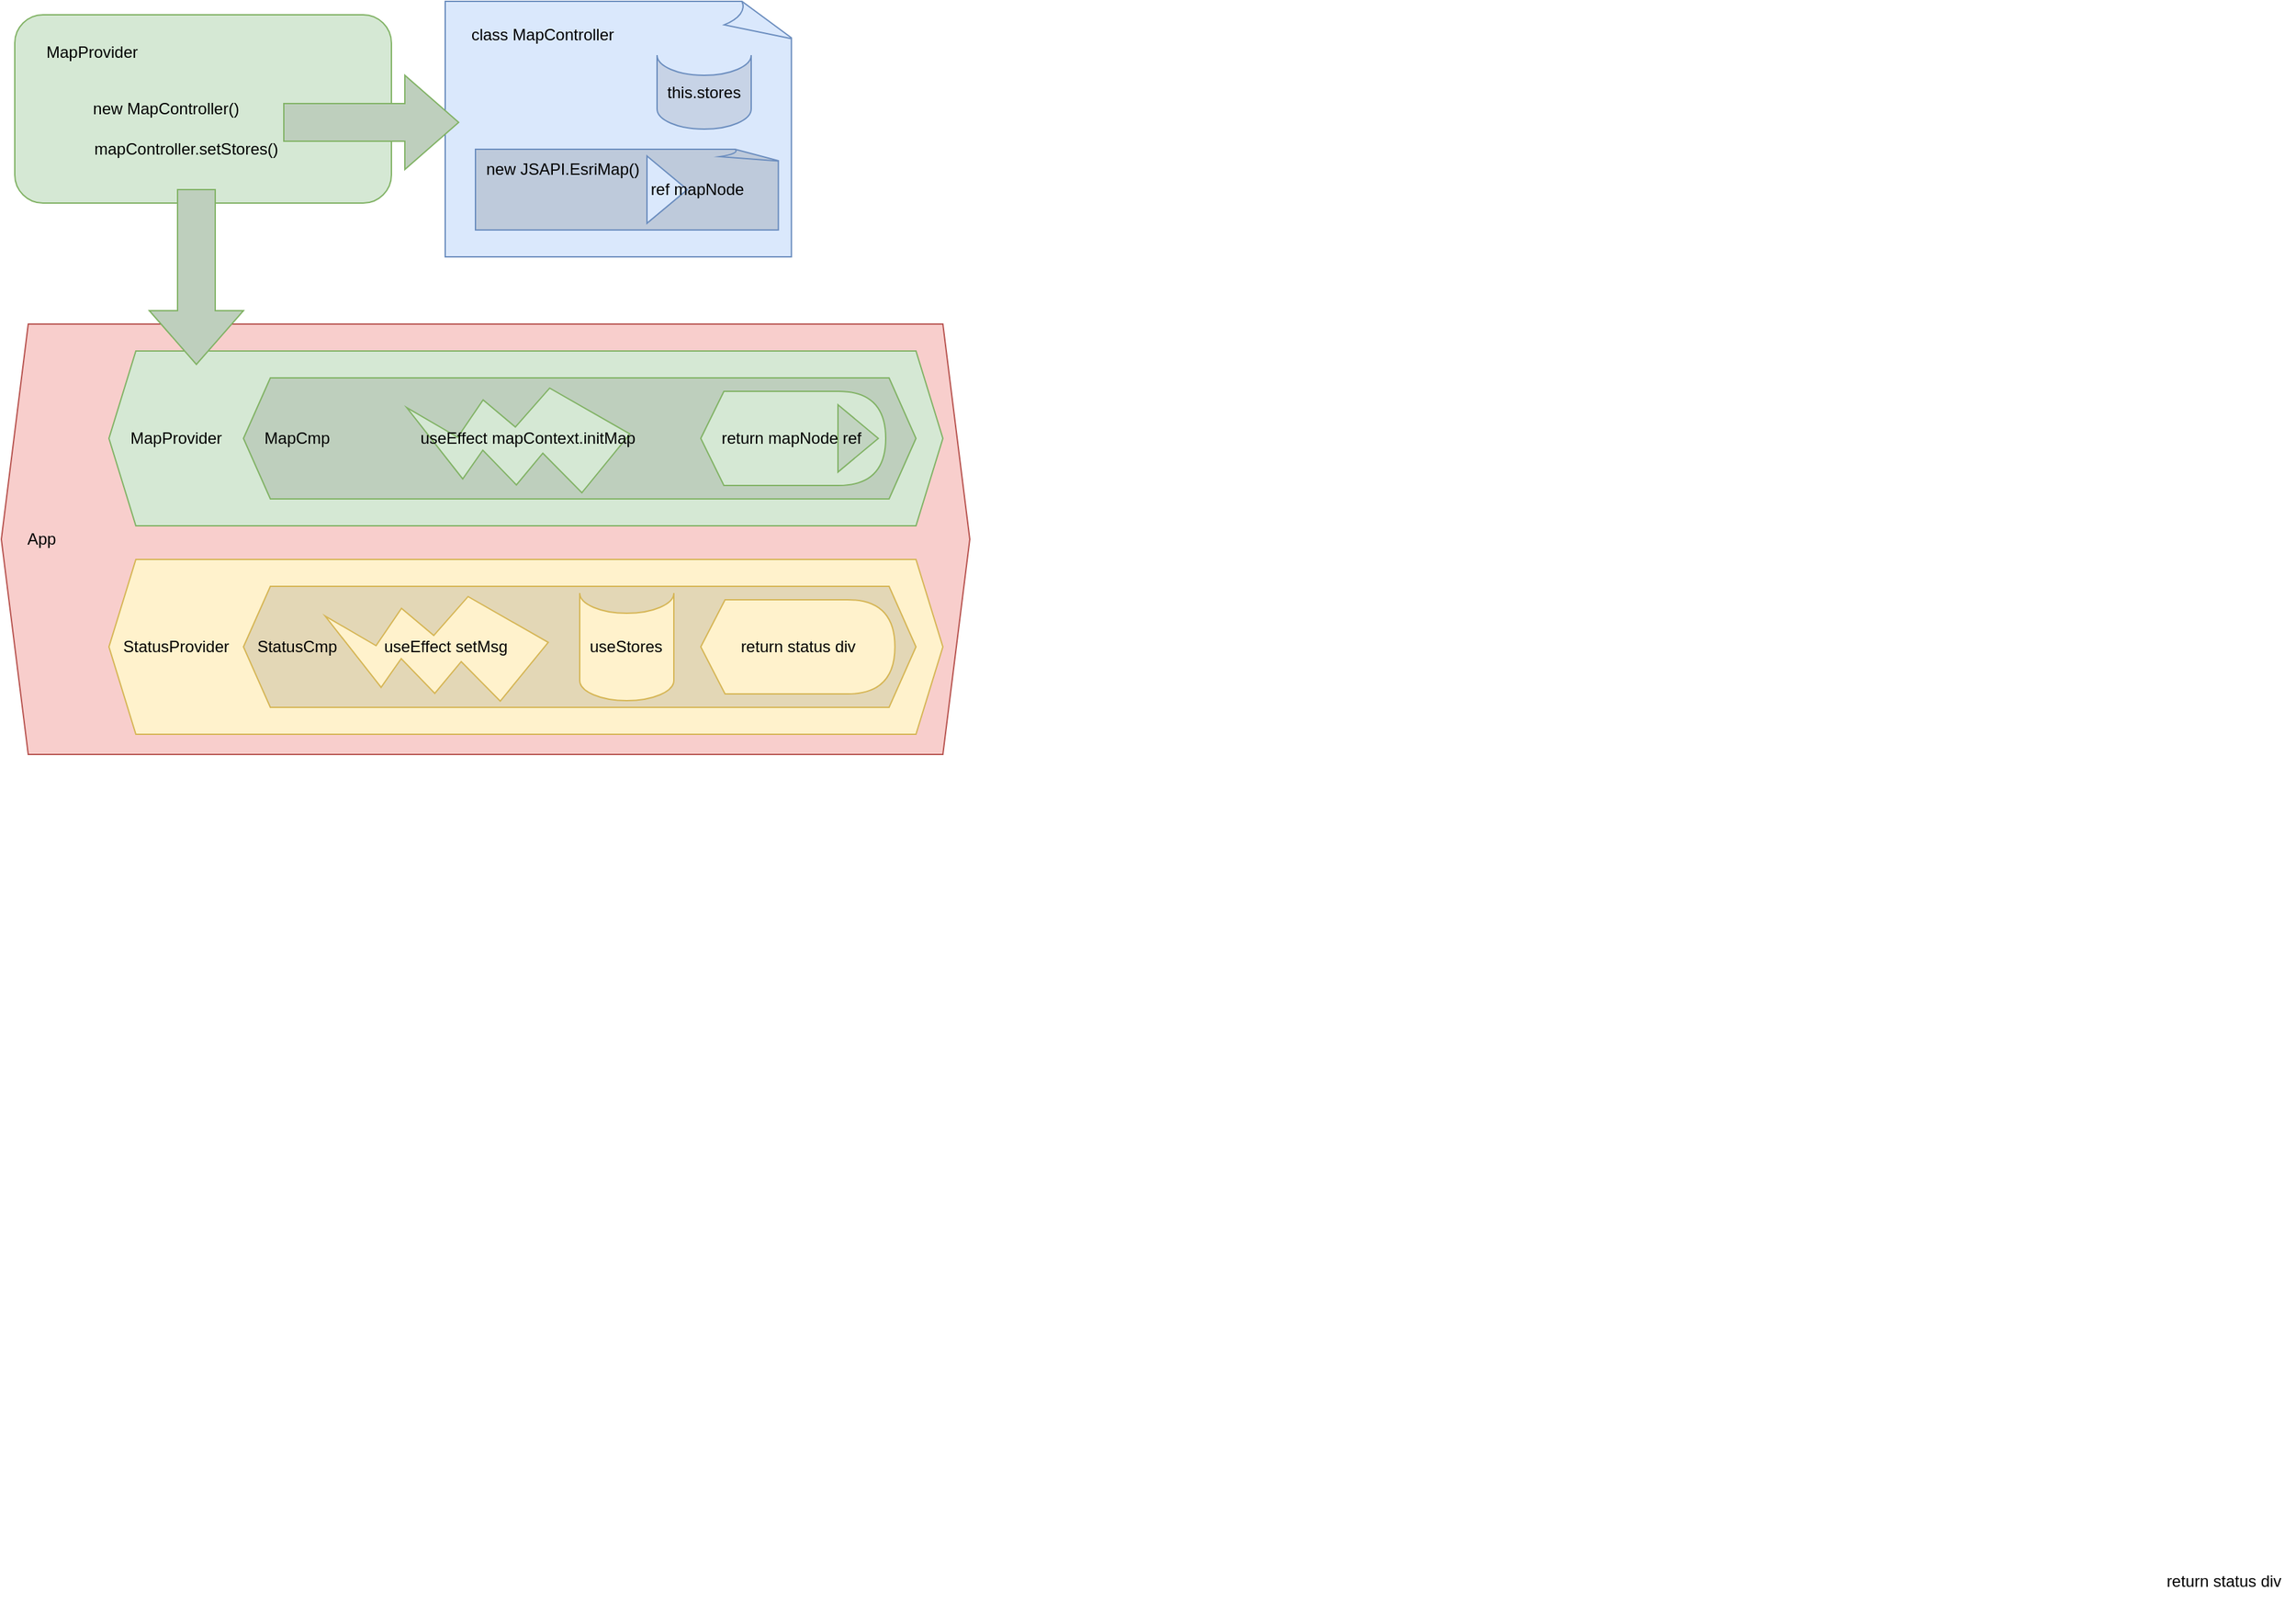 <mxfile version="20.6.0" type="device"><diagram id="hG1rLm374UThTOHvBgAp" name="Page-1"><mxGraphModel dx="1038" dy="579" grid="1" gridSize="10" guides="1" tooltips="1" connect="1" arrows="1" fold="1" page="1" pageScale="1" pageWidth="850" pageHeight="1100" math="0" shadow="0"><root><mxCell id="0"/><mxCell id="1" parent="0"/><mxCell id="WZ7rXHh_-e7qmHU9D9rn-49" value="" style="rounded=1;whiteSpace=wrap;html=1;fillColor=#d5e8d4;strokeColor=#82b366;" vertex="1" parent="1"><mxGeometry x="90" y="240" width="280" height="140" as="geometry"/></mxCell><mxCell id="WZ7rXHh_-e7qmHU9D9rn-1" value="" style="shape=hexagon;perimeter=hexagonPerimeter2;whiteSpace=wrap;html=1;fixedSize=1;fillColor=#f8cecc;strokeColor=#b85450;" vertex="1" parent="1"><mxGeometry x="80" y="470" width="720" height="320" as="geometry"/></mxCell><mxCell id="WZ7rXHh_-e7qmHU9D9rn-2" value="" style="shape=hexagon;perimeter=hexagonPerimeter2;whiteSpace=wrap;html=1;fixedSize=1;fillColor=#d5e8d4;strokeColor=#82b366;" vertex="1" parent="1"><mxGeometry x="160" y="490" width="620" height="130" as="geometry"/></mxCell><mxCell id="WZ7rXHh_-e7qmHU9D9rn-3" value="" style="shape=hexagon;perimeter=hexagonPerimeter2;whiteSpace=wrap;html=1;fixedSize=1;fillColor=#BECFBD;strokeColor=#82b366;" vertex="1" parent="1"><mxGeometry x="260" y="510" width="500" height="90" as="geometry"/></mxCell><mxCell id="WZ7rXHh_-e7qmHU9D9rn-5" value="App" style="text;html=1;strokeColor=none;fillColor=none;align=center;verticalAlign=middle;whiteSpace=wrap;rounded=0;" vertex="1" parent="1"><mxGeometry x="80" y="615" width="60" height="30" as="geometry"/></mxCell><mxCell id="WZ7rXHh_-e7qmHU9D9rn-6" value="MapProvider" style="text;html=1;strokeColor=none;fillColor=none;align=center;verticalAlign=middle;whiteSpace=wrap;rounded=0;" vertex="1" parent="1"><mxGeometry x="180" y="540" width="60" height="30" as="geometry"/></mxCell><mxCell id="WZ7rXHh_-e7qmHU9D9rn-7" value="MapCmp" style="text;html=1;strokeColor=none;fillColor=none;align=center;verticalAlign=middle;whiteSpace=wrap;rounded=0;" vertex="1" parent="1"><mxGeometry x="270" y="540" width="60" height="30" as="geometry"/></mxCell><mxCell id="WZ7rXHh_-e7qmHU9D9rn-8" value="" style="shape=hexagon;perimeter=hexagonPerimeter2;whiteSpace=wrap;html=1;fixedSize=1;fillColor=#fff2cc;strokeColor=#d6b656;" vertex="1" parent="1"><mxGeometry x="160" y="645" width="620" height="130" as="geometry"/></mxCell><mxCell id="WZ7rXHh_-e7qmHU9D9rn-9" value="" style="shape=hexagon;perimeter=hexagonPerimeter2;whiteSpace=wrap;html=1;fixedSize=1;fillColor=#E3D7B6;strokeColor=#d6b656;" vertex="1" parent="1"><mxGeometry x="260" y="665" width="500" height="90" as="geometry"/></mxCell><mxCell id="WZ7rXHh_-e7qmHU9D9rn-10" value="StatusProvider" style="text;html=1;strokeColor=none;fillColor=none;align=center;verticalAlign=middle;whiteSpace=wrap;rounded=0;" vertex="1" parent="1"><mxGeometry x="180" y="695" width="60" height="30" as="geometry"/></mxCell><mxCell id="WZ7rXHh_-e7qmHU9D9rn-11" value="StatusCmp" style="text;html=1;strokeColor=none;fillColor=none;align=center;verticalAlign=middle;whiteSpace=wrap;rounded=0;" vertex="1" parent="1"><mxGeometry x="270" y="695" width="60" height="30" as="geometry"/></mxCell><mxCell id="WZ7rXHh_-e7qmHU9D9rn-15" value="" style="shape=display;whiteSpace=wrap;html=1;fillColor=#d5e8d4;strokeColor=#82b366;size=0.125;" vertex="1" parent="1"><mxGeometry x="600" y="520" width="137.5" height="70" as="geometry"/></mxCell><mxCell id="WZ7rXHh_-e7qmHU9D9rn-19" value="" style="verticalLabelPosition=bottom;verticalAlign=top;html=1;shape=mxgraph.basic.flash;fillColor=#d5e8d4;rotation=80;strokeColor=#82b366;" vertex="1" parent="1"><mxGeometry x="425" y="480" width="85" height="160" as="geometry"/></mxCell><mxCell id="WZ7rXHh_-e7qmHU9D9rn-18" value="useEffect mapContext.initMap" style="text;html=1;strokeColor=none;fillColor=none;align=center;verticalAlign=middle;whiteSpace=wrap;rounded=0;" vertex="1" parent="1"><mxGeometry x="390" y="540" width="163.17" height="30" as="geometry"/></mxCell><mxCell id="WZ7rXHh_-e7qmHU9D9rn-20" value="" style="shape=display;whiteSpace=wrap;html=1;fillColor=#fff2cc;strokeColor=#d6b656;size=0.125;" vertex="1" parent="1"><mxGeometry x="600" y="675" width="144.33" height="70" as="geometry"/></mxCell><mxCell id="WZ7rXHh_-e7qmHU9D9rn-21" value="return status div" style="text;html=1;strokeColor=none;fillColor=none;align=center;verticalAlign=middle;whiteSpace=wrap;rounded=0;" vertex="1" parent="1"><mxGeometry x="1680" y="1390" width="105" height="30" as="geometry"/></mxCell><mxCell id="WZ7rXHh_-e7qmHU9D9rn-22" value="" style="verticalLabelPosition=bottom;verticalAlign=top;html=1;shape=mxgraph.basic.flash;fillColor=#fff2cc;rotation=80;strokeColor=#d6b656;" vertex="1" parent="1"><mxGeometry x="364.33" y="635" width="85" height="160" as="geometry"/></mxCell><mxCell id="WZ7rXHh_-e7qmHU9D9rn-23" value="useEffect setMsg" style="text;html=1;strokeColor=none;fillColor=none;align=center;verticalAlign=middle;whiteSpace=wrap;rounded=0;" vertex="1" parent="1"><mxGeometry x="357.5" y="695" width="105" height="30" as="geometry"/></mxCell><mxCell id="WZ7rXHh_-e7qmHU9D9rn-24" value="" style="shape=cylinder3;whiteSpace=wrap;html=1;boundedLbl=1;backgroundOutline=1;size=15;lid=0;fillColor=#fff2cc;strokeColor=#d6b656;" vertex="1" parent="1"><mxGeometry x="510" y="670" width="70" height="80" as="geometry"/></mxCell><mxCell id="WZ7rXHh_-e7qmHU9D9rn-25" value="return status div" style="text;html=1;strokeColor=none;fillColor=none;align=center;verticalAlign=middle;whiteSpace=wrap;rounded=0;" vertex="1" parent="1"><mxGeometry x="614.66" y="695" width="115" height="30" as="geometry"/></mxCell><mxCell id="WZ7rXHh_-e7qmHU9D9rn-26" value="useStores" style="text;html=1;strokeColor=none;fillColor=none;align=center;verticalAlign=middle;whiteSpace=wrap;rounded=0;" vertex="1" parent="1"><mxGeometry x="487" y="695" width="115" height="30" as="geometry"/></mxCell><mxCell id="WZ7rXHh_-e7qmHU9D9rn-27" value="" style="whiteSpace=wrap;html=1;shape=mxgraph.basic.document;fillColor=#dae8fc;strokeColor=#6c8ebf;" vertex="1" parent="1"><mxGeometry x="410" y="230" width="260" height="190" as="geometry"/></mxCell><mxCell id="WZ7rXHh_-e7qmHU9D9rn-28" value="class MapController" style="text;html=1;strokeColor=none;fillColor=none;align=center;verticalAlign=middle;whiteSpace=wrap;rounded=0;" vertex="1" parent="1"><mxGeometry x="425" y="240" width="114.5" height="30" as="geometry"/></mxCell><mxCell id="WZ7rXHh_-e7qmHU9D9rn-29" value="" style="triangle;whiteSpace=wrap;html=1;fillColor=#C2D4C1;strokeColor=#82b366;" vertex="1" parent="1"><mxGeometry x="702" y="530" width="30" height="50" as="geometry"/></mxCell><mxCell id="WZ7rXHh_-e7qmHU9D9rn-14" value="return mapNode ref" style="text;html=1;strokeColor=none;fillColor=none;align=center;verticalAlign=middle;whiteSpace=wrap;rounded=0;" vertex="1" parent="1"><mxGeometry x="610" y="540" width="115" height="30" as="geometry"/></mxCell><mxCell id="WZ7rXHh_-e7qmHU9D9rn-32" value="" style="whiteSpace=wrap;html=1;shape=mxgraph.basic.document;fillColor=#BECADB;strokeColor=#6c8ebf;" vertex="1" parent="1"><mxGeometry x="432.5" y="340" width="227.5" height="60" as="geometry"/></mxCell><mxCell id="WZ7rXHh_-e7qmHU9D9rn-34" value="new JSAPI.EsriMap()" style="text;html=1;strokeColor=none;fillColor=none;align=center;verticalAlign=middle;whiteSpace=wrap;rounded=0;" vertex="1" parent="1"><mxGeometry x="425" y="340" width="145" height="30" as="geometry"/></mxCell><mxCell id="WZ7rXHh_-e7qmHU9D9rn-30" value="" style="triangle;whiteSpace=wrap;html=1;fillColor=#dae8fc;strokeColor=#6c8ebf;" vertex="1" parent="1"><mxGeometry x="560" y="345" width="30" height="50" as="geometry"/></mxCell><mxCell id="WZ7rXHh_-e7qmHU9D9rn-31" value="ref mapNode" style="text;html=1;strokeColor=none;fillColor=none;align=center;verticalAlign=middle;whiteSpace=wrap;rounded=0;" vertex="1" parent="1"><mxGeometry x="539.5" y="355" width="114.5" height="30" as="geometry"/></mxCell><mxCell id="WZ7rXHh_-e7qmHU9D9rn-35" value="" style="shape=cylinder3;whiteSpace=wrap;html=1;boundedLbl=1;backgroundOutline=1;size=15;lid=0;fillColor=#C7D3E6;strokeColor=#6c8ebf;" vertex="1" parent="1"><mxGeometry x="567.5" y="270" width="70" height="55" as="geometry"/></mxCell><mxCell id="WZ7rXHh_-e7qmHU9D9rn-36" value="this.stores" style="text;html=1;strokeColor=none;fillColor=none;align=center;verticalAlign=middle;whiteSpace=wrap;rounded=0;" vertex="1" parent="1"><mxGeometry x="545" y="282.5" width="115" height="30" as="geometry"/></mxCell><mxCell id="WZ7rXHh_-e7qmHU9D9rn-42" value="MapProvider" style="text;html=1;strokeColor=none;fillColor=none;align=center;verticalAlign=middle;whiteSpace=wrap;rounded=0;" vertex="1" parent="1"><mxGeometry x="90.0" y="252.5" width="114.5" height="30" as="geometry"/></mxCell><mxCell id="WZ7rXHh_-e7qmHU9D9rn-48" value="new MapController()" style="text;html=1;strokeColor=none;fillColor=none;align=center;verticalAlign=middle;whiteSpace=wrap;rounded=0;" vertex="1" parent="1"><mxGeometry x="145" y="295" width="115" height="30" as="geometry"/></mxCell><mxCell id="WZ7rXHh_-e7qmHU9D9rn-50" value="mapController.setStores()" style="text;html=1;strokeColor=none;fillColor=none;align=center;verticalAlign=middle;whiteSpace=wrap;rounded=0;" vertex="1" parent="1"><mxGeometry x="160" y="325" width="115" height="30" as="geometry"/></mxCell><mxCell id="WZ7rXHh_-e7qmHU9D9rn-51" value="" style="html=1;shadow=0;dashed=0;align=center;verticalAlign=middle;shape=mxgraph.arrows2.arrow;dy=0.6;dx=40;notch=0;fillColor=#BECFBD;strokeColor=#82b366;" vertex="1" parent="1"><mxGeometry x="290" y="285" width="130" height="70" as="geometry"/></mxCell><mxCell id="WZ7rXHh_-e7qmHU9D9rn-53" value="" style="html=1;shadow=0;dashed=0;align=center;verticalAlign=middle;shape=mxgraph.arrows2.arrow;dy=0.6;dx=40;notch=0;fillColor=#BECFBD;strokeColor=#82b366;rotation=90;" vertex="1" parent="1"><mxGeometry x="160" y="400" width="130" height="70" as="geometry"/></mxCell></root></mxGraphModel></diagram></mxfile>